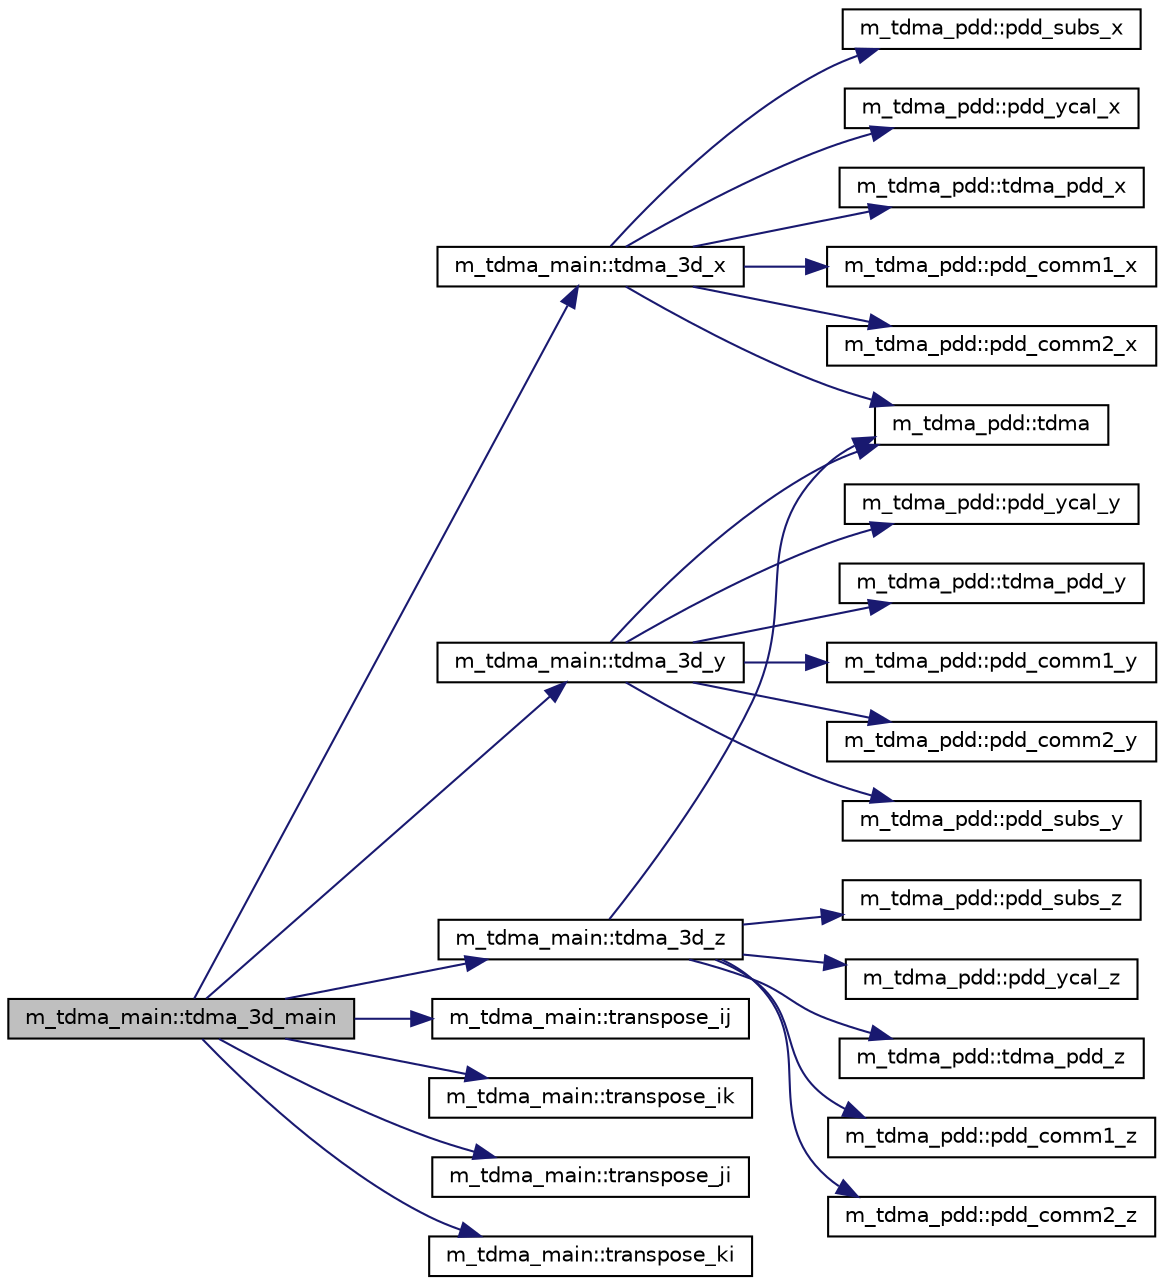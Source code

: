 digraph "m_tdma_main::tdma_3d_main"
{
 // LATEX_PDF_SIZE
  edge [fontname="Helvetica",fontsize="10",labelfontname="Helvetica",labelfontsize="10"];
  node [fontname="Helvetica",fontsize="10",shape=record];
  rankdir="LR";
  Node1 [label="m_tdma_main::tdma_3d_main",height=0.2,width=0.4,color="black", fillcolor="grey75", style="filled", fontcolor="black",tooltip=" "];
  Node1 -> Node2 [color="midnightblue",fontsize="10",style="solid",fontname="Helvetica"];
  Node2 [label="m_tdma_main::tdma_3d_x",height=0.2,width=0.4,color="black", fillcolor="white", style="filled",URL="$namespacem__tdma__main.html#a70cd642daa4b5fb5675c701008eab60c",tooltip=" "];
  Node2 -> Node3 [color="midnightblue",fontsize="10",style="solid",fontname="Helvetica"];
  Node3 [label="m_tdma_pdd::pdd_comm1_x",height=0.2,width=0.4,color="black", fillcolor="white", style="filled",URL="$namespacem__tdma__pdd.html#aa98b012089cdea9114ab3095642befd7",tooltip="======================================================================"];
  Node2 -> Node4 [color="midnightblue",fontsize="10",style="solid",fontname="Helvetica"];
  Node4 [label="m_tdma_pdd::pdd_comm2_x",height=0.2,width=0.4,color="black", fillcolor="white", style="filled",URL="$namespacem__tdma__pdd.html#aff22d4889f4f3128b268167797fed415",tooltip="======================================================================"];
  Node2 -> Node5 [color="midnightblue",fontsize="10",style="solid",fontname="Helvetica"];
  Node5 [label="m_tdma_pdd::pdd_subs_x",height=0.2,width=0.4,color="black", fillcolor="white", style="filled",URL="$namespacem__tdma__pdd.html#ae80aded8d752acd40ccbc4707ef0abd5",tooltip="======================================================================"];
  Node2 -> Node6 [color="midnightblue",fontsize="10",style="solid",fontname="Helvetica"];
  Node6 [label="m_tdma_pdd::pdd_ycal_x",height=0.2,width=0.4,color="black", fillcolor="white", style="filled",URL="$namespacem__tdma__pdd.html#a934044f7b8667a2550cbe4013dc44bc5",tooltip="======================================================================"];
  Node2 -> Node7 [color="midnightblue",fontsize="10",style="solid",fontname="Helvetica"];
  Node7 [label="m_tdma_pdd::tdma",height=0.2,width=0.4,color="black", fillcolor="white", style="filled",URL="$namespacem__tdma__pdd.html#af1ec5b6943f3d1f2eba4427dc6246126",tooltip="======================================================================"];
  Node2 -> Node8 [color="midnightblue",fontsize="10",style="solid",fontname="Helvetica"];
  Node8 [label="m_tdma_pdd::tdma_pdd_x",height=0.2,width=0.4,color="black", fillcolor="white", style="filled",URL="$namespacem__tdma__pdd.html#a5d356a918626da15d9bbcbea5c3cc1fb",tooltip="======================================================================"];
  Node1 -> Node9 [color="midnightblue",fontsize="10",style="solid",fontname="Helvetica"];
  Node9 [label="m_tdma_main::tdma_3d_y",height=0.2,width=0.4,color="black", fillcolor="white", style="filled",URL="$namespacem__tdma__main.html#a613a629fc8ccdc35407ac57e33067a13",tooltip=" "];
  Node9 -> Node10 [color="midnightblue",fontsize="10",style="solid",fontname="Helvetica"];
  Node10 [label="m_tdma_pdd::pdd_comm1_y",height=0.2,width=0.4,color="black", fillcolor="white", style="filled",URL="$namespacem__tdma__pdd.html#aac3e4b0839bf07039a56f689d6552fe0",tooltip="======================================================================"];
  Node9 -> Node11 [color="midnightblue",fontsize="10",style="solid",fontname="Helvetica"];
  Node11 [label="m_tdma_pdd::pdd_comm2_y",height=0.2,width=0.4,color="black", fillcolor="white", style="filled",URL="$namespacem__tdma__pdd.html#a5077cdbc406766b807707096d3950e73",tooltip="======================================================================"];
  Node9 -> Node12 [color="midnightblue",fontsize="10",style="solid",fontname="Helvetica"];
  Node12 [label="m_tdma_pdd::pdd_subs_y",height=0.2,width=0.4,color="black", fillcolor="white", style="filled",URL="$namespacem__tdma__pdd.html#ad21e82668438822b0eff93c368450031",tooltip="======================================================================"];
  Node9 -> Node13 [color="midnightblue",fontsize="10",style="solid",fontname="Helvetica"];
  Node13 [label="m_tdma_pdd::pdd_ycal_y",height=0.2,width=0.4,color="black", fillcolor="white", style="filled",URL="$namespacem__tdma__pdd.html#afcd33751ff3ec679e2314dafebc0bba3",tooltip="======================================================================"];
  Node9 -> Node7 [color="midnightblue",fontsize="10",style="solid",fontname="Helvetica"];
  Node9 -> Node14 [color="midnightblue",fontsize="10",style="solid",fontname="Helvetica"];
  Node14 [label="m_tdma_pdd::tdma_pdd_y",height=0.2,width=0.4,color="black", fillcolor="white", style="filled",URL="$namespacem__tdma__pdd.html#a3ba33ebb0e637d265baab0bf873591ac",tooltip="======================================================================"];
  Node1 -> Node15 [color="midnightblue",fontsize="10",style="solid",fontname="Helvetica"];
  Node15 [label="m_tdma_main::tdma_3d_z",height=0.2,width=0.4,color="black", fillcolor="white", style="filled",URL="$namespacem__tdma__main.html#a5a0ff1dea9bba95e2669f75377e55028",tooltip=" "];
  Node15 -> Node16 [color="midnightblue",fontsize="10",style="solid",fontname="Helvetica"];
  Node16 [label="m_tdma_pdd::pdd_comm1_z",height=0.2,width=0.4,color="black", fillcolor="white", style="filled",URL="$namespacem__tdma__pdd.html#aaf2fae7270deecfcaef8d02656b93f4c",tooltip="======================================================================"];
  Node15 -> Node17 [color="midnightblue",fontsize="10",style="solid",fontname="Helvetica"];
  Node17 [label="m_tdma_pdd::pdd_comm2_z",height=0.2,width=0.4,color="black", fillcolor="white", style="filled",URL="$namespacem__tdma__pdd.html#a18486c301f35b45735e711f055e05272",tooltip="======================================================================"];
  Node15 -> Node18 [color="midnightblue",fontsize="10",style="solid",fontname="Helvetica"];
  Node18 [label="m_tdma_pdd::pdd_subs_z",height=0.2,width=0.4,color="black", fillcolor="white", style="filled",URL="$namespacem__tdma__pdd.html#af2c8765f873e6a4a712a828fa3c31da0",tooltip="======================================================================"];
  Node15 -> Node19 [color="midnightblue",fontsize="10",style="solid",fontname="Helvetica"];
  Node19 [label="m_tdma_pdd::pdd_ycal_z",height=0.2,width=0.4,color="black", fillcolor="white", style="filled",URL="$namespacem__tdma__pdd.html#a0077f50b5ff977fe09f8e7c76d4245f3",tooltip="======================================================================"];
  Node15 -> Node7 [color="midnightblue",fontsize="10",style="solid",fontname="Helvetica"];
  Node15 -> Node20 [color="midnightblue",fontsize="10",style="solid",fontname="Helvetica"];
  Node20 [label="m_tdma_pdd::tdma_pdd_z",height=0.2,width=0.4,color="black", fillcolor="white", style="filled",URL="$namespacem__tdma__pdd.html#a958ce2ccbe964cd86e63b96bd021eceb",tooltip="======================================================================"];
  Node1 -> Node21 [color="midnightblue",fontsize="10",style="solid",fontname="Helvetica"];
  Node21 [label="m_tdma_main::transpose_ij",height=0.2,width=0.4,color="black", fillcolor="white", style="filled",URL="$namespacem__tdma__main.html#ae0ddd726f8cd251c01b8994a2e9715f4",tooltip=" "];
  Node1 -> Node22 [color="midnightblue",fontsize="10",style="solid",fontname="Helvetica"];
  Node22 [label="m_tdma_main::transpose_ik",height=0.2,width=0.4,color="black", fillcolor="white", style="filled",URL="$namespacem__tdma__main.html#ac0a1eaad55c84a15c3c1cfc9639c8d46",tooltip=" "];
  Node1 -> Node23 [color="midnightblue",fontsize="10",style="solid",fontname="Helvetica"];
  Node23 [label="m_tdma_main::transpose_ji",height=0.2,width=0.4,color="black", fillcolor="white", style="filled",URL="$namespacem__tdma__main.html#a04e67b7017baa7c75415af91c47fe584",tooltip=" "];
  Node1 -> Node24 [color="midnightblue",fontsize="10",style="solid",fontname="Helvetica"];
  Node24 [label="m_tdma_main::transpose_ki",height=0.2,width=0.4,color="black", fillcolor="white", style="filled",URL="$namespacem__tdma__main.html#a2cb51f7f34b43b4d745ebdbca7b2b8ed",tooltip=" "];
}
